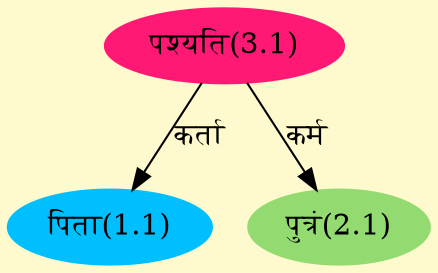 digraph G{
rankdir=BT;
 compound=true;
 bgcolor="lemonchiffon1";
Node1_1 [style=filled, color="#00BFFF" label = "पिता(1.1)"]
Node3_1 [style=filled, color="#FF1975" label = "पश्यति(3.1)"]
Node2_1 [style=filled, color="#93DB70" label = "पुत्रं(2.1)"]
/* Start of Relations section */

Node1_1 -> Node3_1 [  label="कर्ता"  dir="back" ]
Node2_1 -> Node3_1 [  label="कर्म"  dir="back" ]
}
